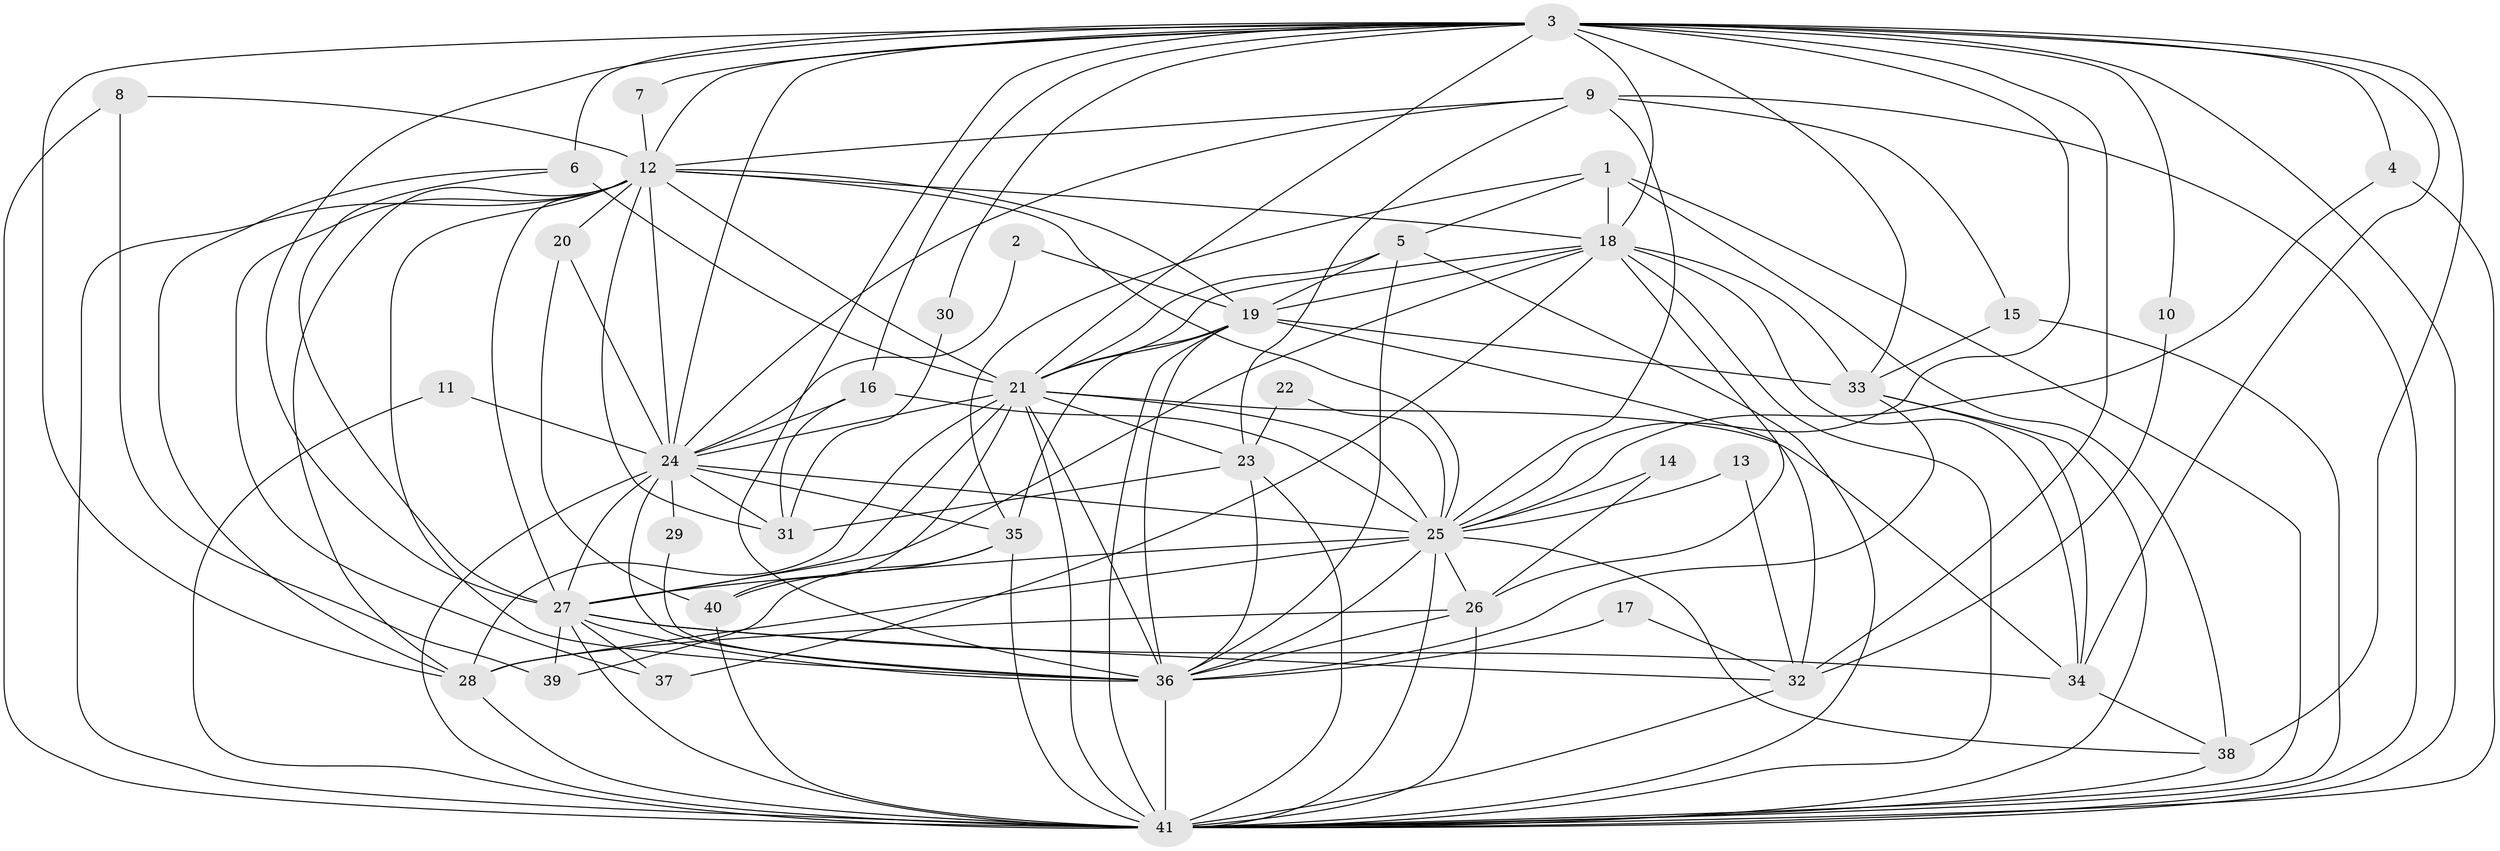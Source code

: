 // original degree distribution, {23: 0.014814814814814815, 22: 0.014814814814814815, 15: 0.007407407407407408, 28: 0.007407407407407408, 21: 0.014814814814814815, 25: 0.007407407407407408, 32: 0.007407407407407408, 5: 0.037037037037037035, 3: 0.17037037037037037, 4: 0.08888888888888889, 2: 0.5703703703703704, 10: 0.014814814814814815, 9: 0.007407407407407408, 6: 0.014814814814814815, 7: 0.022222222222222223}
// Generated by graph-tools (version 1.1) at 2025/36/03/04/25 23:36:15]
// undirected, 41 vertices, 137 edges
graph export_dot {
  node [color=gray90,style=filled];
  1;
  2;
  3;
  4;
  5;
  6;
  7;
  8;
  9;
  10;
  11;
  12;
  13;
  14;
  15;
  16;
  17;
  18;
  19;
  20;
  21;
  22;
  23;
  24;
  25;
  26;
  27;
  28;
  29;
  30;
  31;
  32;
  33;
  34;
  35;
  36;
  37;
  38;
  39;
  40;
  41;
  1 -- 5 [weight=1.0];
  1 -- 18 [weight=1.0];
  1 -- 35 [weight=1.0];
  1 -- 38 [weight=1.0];
  1 -- 41 [weight=1.0];
  2 -- 19 [weight=1.0];
  2 -- 24 [weight=1.0];
  3 -- 4 [weight=2.0];
  3 -- 6 [weight=3.0];
  3 -- 7 [weight=1.0];
  3 -- 10 [weight=1.0];
  3 -- 12 [weight=2.0];
  3 -- 16 [weight=1.0];
  3 -- 18 [weight=1.0];
  3 -- 21 [weight=1.0];
  3 -- 24 [weight=1.0];
  3 -- 25 [weight=2.0];
  3 -- 27 [weight=1.0];
  3 -- 28 [weight=2.0];
  3 -- 30 [weight=1.0];
  3 -- 32 [weight=3.0];
  3 -- 33 [weight=1.0];
  3 -- 34 [weight=1.0];
  3 -- 36 [weight=3.0];
  3 -- 38 [weight=1.0];
  3 -- 41 [weight=4.0];
  4 -- 25 [weight=1.0];
  4 -- 41 [weight=1.0];
  5 -- 19 [weight=1.0];
  5 -- 21 [weight=1.0];
  5 -- 36 [weight=1.0];
  5 -- 41 [weight=1.0];
  6 -- 21 [weight=1.0];
  6 -- 27 [weight=1.0];
  6 -- 28 [weight=1.0];
  7 -- 12 [weight=1.0];
  8 -- 12 [weight=1.0];
  8 -- 39 [weight=1.0];
  8 -- 41 [weight=1.0];
  9 -- 12 [weight=2.0];
  9 -- 15 [weight=1.0];
  9 -- 23 [weight=1.0];
  9 -- 24 [weight=1.0];
  9 -- 25 [weight=1.0];
  9 -- 41 [weight=2.0];
  10 -- 32 [weight=1.0];
  11 -- 24 [weight=2.0];
  11 -- 41 [weight=1.0];
  12 -- 18 [weight=2.0];
  12 -- 19 [weight=1.0];
  12 -- 20 [weight=2.0];
  12 -- 21 [weight=4.0];
  12 -- 24 [weight=1.0];
  12 -- 25 [weight=1.0];
  12 -- 27 [weight=2.0];
  12 -- 28 [weight=1.0];
  12 -- 31 [weight=1.0];
  12 -- 36 [weight=2.0];
  12 -- 37 [weight=2.0];
  12 -- 41 [weight=3.0];
  13 -- 25 [weight=1.0];
  13 -- 32 [weight=1.0];
  14 -- 25 [weight=1.0];
  14 -- 26 [weight=1.0];
  15 -- 33 [weight=1.0];
  15 -- 41 [weight=1.0];
  16 -- 24 [weight=1.0];
  16 -- 25 [weight=1.0];
  16 -- 31 [weight=1.0];
  17 -- 32 [weight=1.0];
  17 -- 36 [weight=1.0];
  18 -- 19 [weight=1.0];
  18 -- 21 [weight=1.0];
  18 -- 26 [weight=1.0];
  18 -- 27 [weight=1.0];
  18 -- 33 [weight=1.0];
  18 -- 34 [weight=1.0];
  18 -- 37 [weight=1.0];
  18 -- 41 [weight=1.0];
  19 -- 21 [weight=1.0];
  19 -- 32 [weight=2.0];
  19 -- 33 [weight=1.0];
  19 -- 35 [weight=1.0];
  19 -- 36 [weight=1.0];
  19 -- 41 [weight=1.0];
  20 -- 24 [weight=1.0];
  20 -- 40 [weight=1.0];
  21 -- 23 [weight=1.0];
  21 -- 24 [weight=2.0];
  21 -- 25 [weight=3.0];
  21 -- 27 [weight=3.0];
  21 -- 28 [weight=2.0];
  21 -- 34 [weight=1.0];
  21 -- 36 [weight=4.0];
  21 -- 40 [weight=1.0];
  21 -- 41 [weight=4.0];
  22 -- 23 [weight=1.0];
  22 -- 25 [weight=1.0];
  23 -- 31 [weight=1.0];
  23 -- 36 [weight=1.0];
  23 -- 41 [weight=1.0];
  24 -- 25 [weight=1.0];
  24 -- 27 [weight=1.0];
  24 -- 29 [weight=1.0];
  24 -- 31 [weight=1.0];
  24 -- 35 [weight=1.0];
  24 -- 36 [weight=4.0];
  24 -- 41 [weight=3.0];
  25 -- 26 [weight=1.0];
  25 -- 27 [weight=2.0];
  25 -- 28 [weight=1.0];
  25 -- 36 [weight=3.0];
  25 -- 38 [weight=1.0];
  25 -- 41 [weight=3.0];
  26 -- 28 [weight=1.0];
  26 -- 36 [weight=2.0];
  26 -- 41 [weight=1.0];
  27 -- 32 [weight=2.0];
  27 -- 34 [weight=1.0];
  27 -- 36 [weight=2.0];
  27 -- 37 [weight=1.0];
  27 -- 39 [weight=2.0];
  27 -- 41 [weight=2.0];
  28 -- 41 [weight=1.0];
  29 -- 36 [weight=1.0];
  30 -- 31 [weight=1.0];
  32 -- 41 [weight=1.0];
  33 -- 34 [weight=1.0];
  33 -- 36 [weight=1.0];
  33 -- 41 [weight=1.0];
  34 -- 38 [weight=1.0];
  35 -- 39 [weight=1.0];
  35 -- 40 [weight=1.0];
  35 -- 41 [weight=1.0];
  36 -- 41 [weight=6.0];
  38 -- 41 [weight=1.0];
  40 -- 41 [weight=2.0];
}
